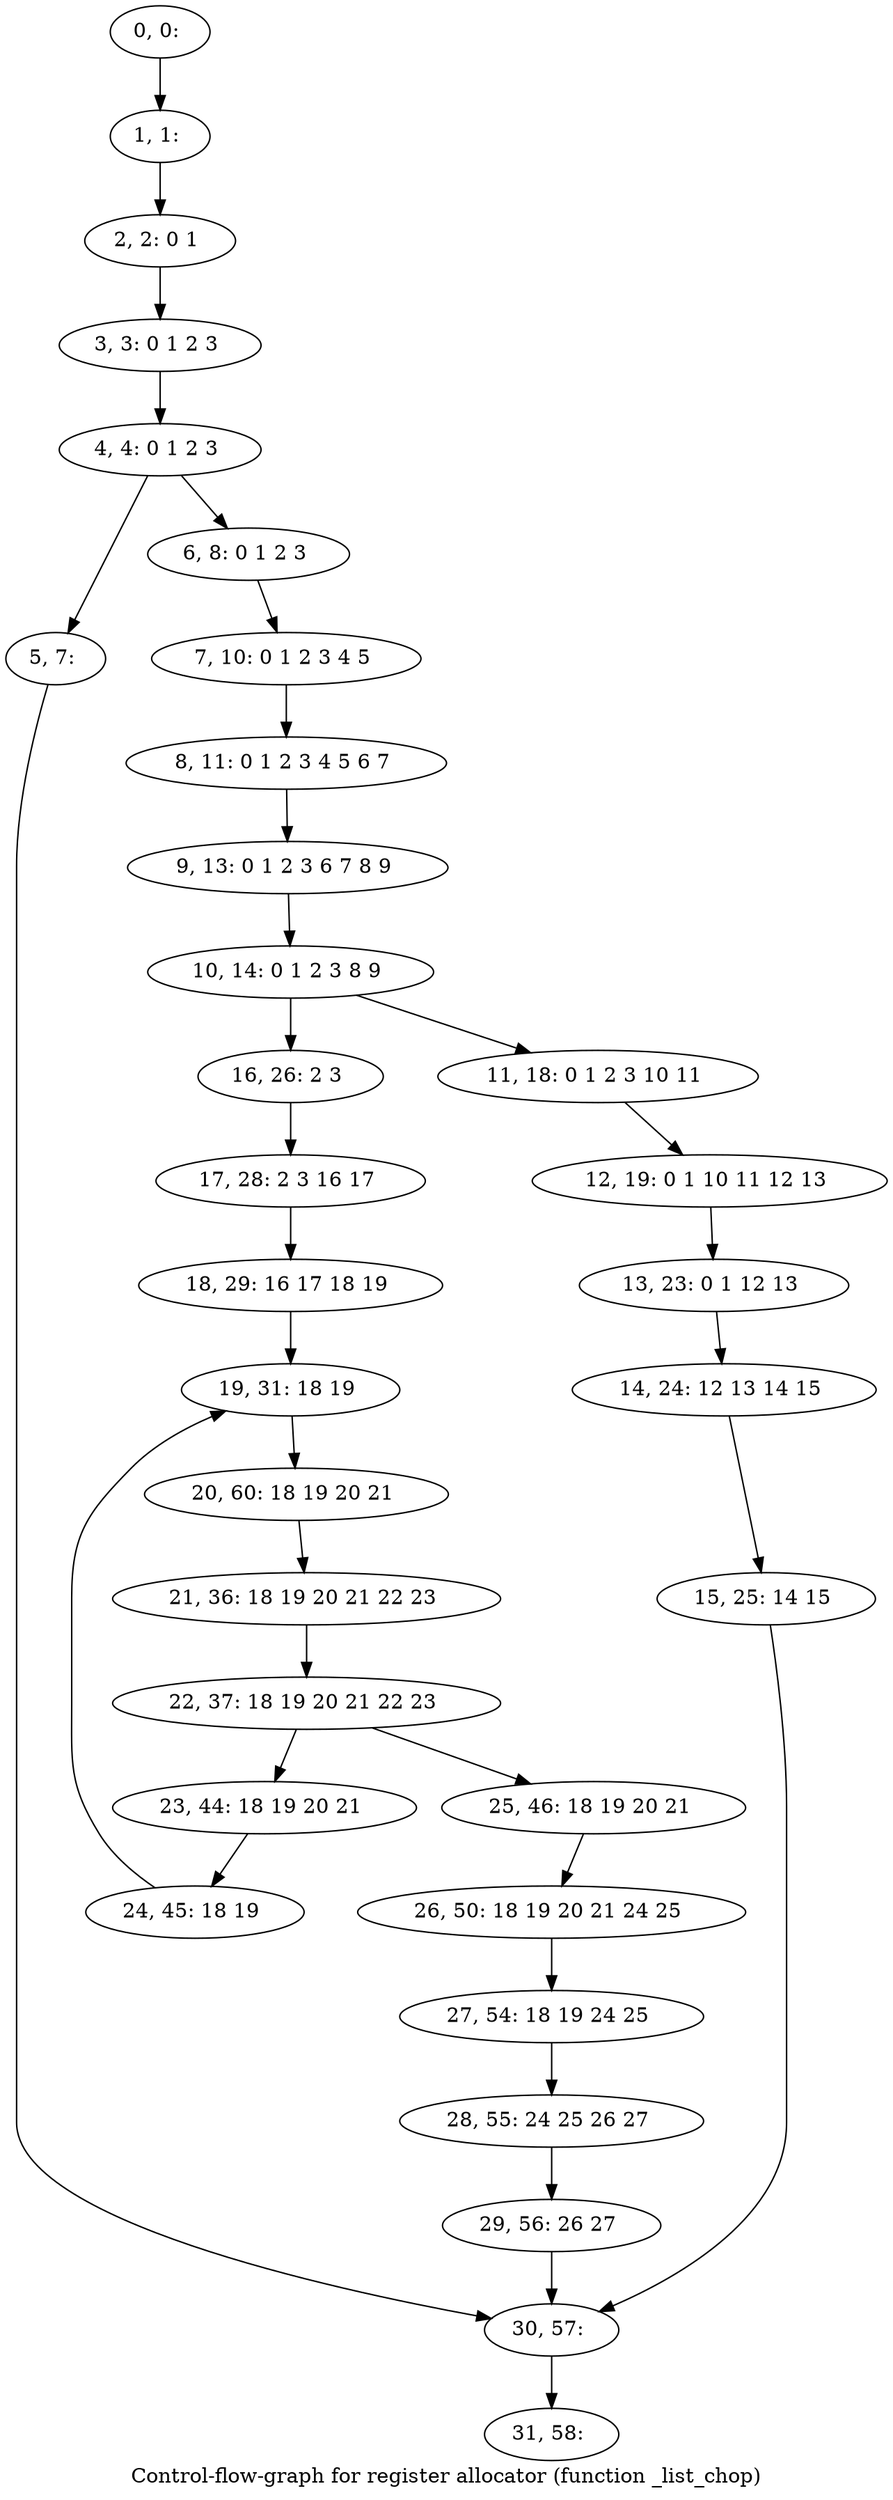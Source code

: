 digraph G {
graph [label="Control-flow-graph for register allocator (function _list_chop)"]
0[label="0, 0: "];
1[label="1, 1: "];
2[label="2, 2: 0 1 "];
3[label="3, 3: 0 1 2 3 "];
4[label="4, 4: 0 1 2 3 "];
5[label="5, 7: "];
6[label="6, 8: 0 1 2 3 "];
7[label="7, 10: 0 1 2 3 4 5 "];
8[label="8, 11: 0 1 2 3 4 5 6 7 "];
9[label="9, 13: 0 1 2 3 6 7 8 9 "];
10[label="10, 14: 0 1 2 3 8 9 "];
11[label="11, 18: 0 1 2 3 10 11 "];
12[label="12, 19: 0 1 10 11 12 13 "];
13[label="13, 23: 0 1 12 13 "];
14[label="14, 24: 12 13 14 15 "];
15[label="15, 25: 14 15 "];
16[label="16, 26: 2 3 "];
17[label="17, 28: 2 3 16 17 "];
18[label="18, 29: 16 17 18 19 "];
19[label="19, 31: 18 19 "];
20[label="20, 60: 18 19 20 21 "];
21[label="21, 36: 18 19 20 21 22 23 "];
22[label="22, 37: 18 19 20 21 22 23 "];
23[label="23, 44: 18 19 20 21 "];
24[label="24, 45: 18 19 "];
25[label="25, 46: 18 19 20 21 "];
26[label="26, 50: 18 19 20 21 24 25 "];
27[label="27, 54: 18 19 24 25 "];
28[label="28, 55: 24 25 26 27 "];
29[label="29, 56: 26 27 "];
30[label="30, 57: "];
31[label="31, 58: "];
0->1 ;
1->2 ;
2->3 ;
3->4 ;
4->5 ;
4->6 ;
5->30 ;
6->7 ;
7->8 ;
8->9 ;
9->10 ;
10->11 ;
10->16 ;
11->12 ;
12->13 ;
13->14 ;
14->15 ;
15->30 ;
16->17 ;
17->18 ;
18->19 ;
19->20 ;
20->21 ;
21->22 ;
22->23 ;
22->25 ;
23->24 ;
24->19 ;
25->26 ;
26->27 ;
27->28 ;
28->29 ;
29->30 ;
30->31 ;
}
